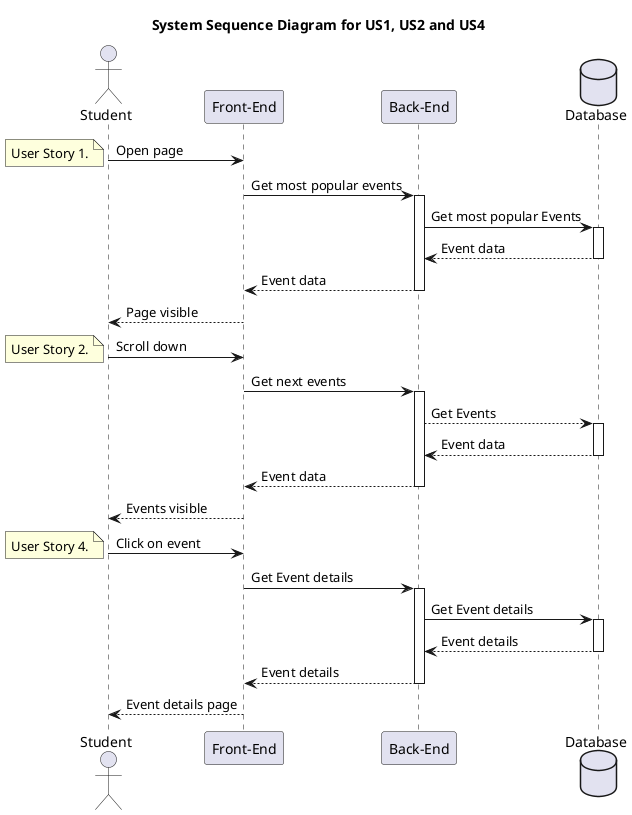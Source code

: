 @startuml "System sequence diagram for US1 and US2"
title System Sequence Diagram for US1, US2 and US4
actor Student as User
participant "Front-End" as FrontEnd 
participant "Back-End"  as BackEnd
database Database
User -> FrontEnd: Open page
note left
  User Story 1.
end note

FrontEnd -> BackEnd: Get most popular events
activate BackEnd
BackEnd -> Database: Get most popular Events
activate Database
Database --> BackEnd: Event data
deactivate Database

BackEnd --> FrontEnd: Event data

deactivate BackEnd
FrontEnd --> User: Page visible


User -> FrontEnd: Scroll down
note left
  User Story 2.
end note
FrontEnd -> BackEnd: Get next events
activate BackEnd
BackEnd --> Database: Get Events
activate Database

Database --> BackEnd: Event data

deactivate Database

BackEnd --> FrontEnd: Event data
deactivate BackEnd
FrontEnd --> User: Events visible

User -> FrontEnd: Click on event
note left
  User Story 4.
end note
FrontEnd -> BackEnd: Get Event details
activate BackEnd
BackEnd -> Database: Get Event details
activate Database
Database --> BackEnd: Event details
deactivate Database
BackEnd --> FrontEnd: Event details
deactivate BackEnd
FrontEnd --> User: Event details page

@enduml
